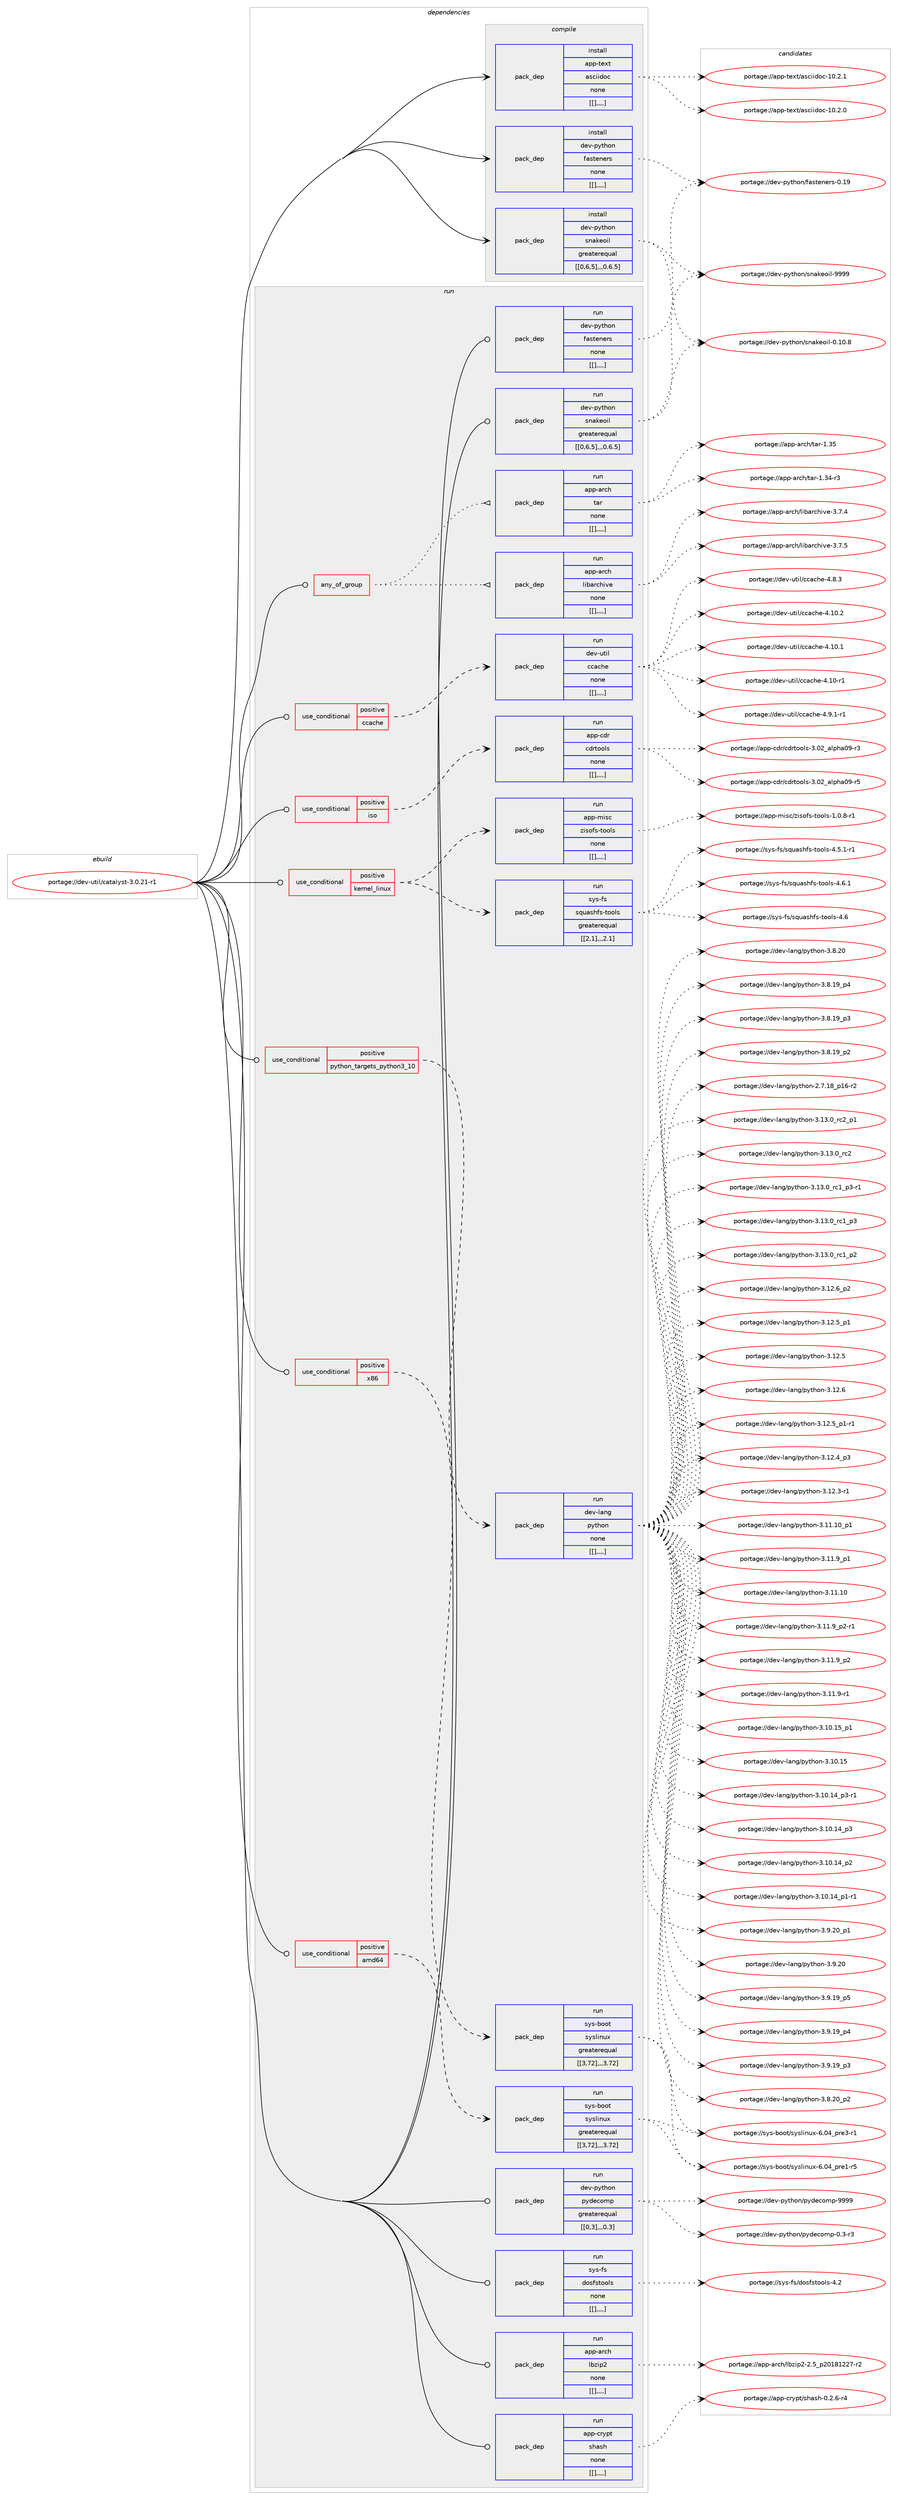 digraph prolog {

# *************
# Graph options
# *************

newrank=true;
concentrate=true;
compound=true;
graph [rankdir=LR,fontname=Helvetica,fontsize=10,ranksep=1.5];#, ranksep=2.5, nodesep=0.2];
edge  [arrowhead=vee];
node  [fontname=Helvetica,fontsize=10];

# **********
# The ebuild
# **********

subgraph cluster_leftcol {
color=gray;
label=<<i>ebuild</i>>;
id [label="portage://dev-util/catalyst-3.0.21-r1", color=red, width=4, href="../dev-util/catalyst-3.0.21-r1.svg"];
}

# ****************
# The dependencies
# ****************

subgraph cluster_midcol {
color=gray;
label=<<i>dependencies</i>>;
subgraph cluster_compile {
fillcolor="#eeeeee";
style=filled;
label=<<i>compile</i>>;
subgraph pack153242 {
dependency216662 [label=<<TABLE BORDER="0" CELLBORDER="1" CELLSPACING="0" CELLPADDING="4" WIDTH="220"><TR><TD ROWSPAN="6" CELLPADDING="30">pack_dep</TD></TR><TR><TD WIDTH="110">install</TD></TR><TR><TD>app-text</TD></TR><TR><TD>asciidoc</TD></TR><TR><TD>none</TD></TR><TR><TD>[[],,,,]</TD></TR></TABLE>>, shape=none, color=blue];
}
id:e -> dependency216662:w [weight=20,style="solid",arrowhead="vee"];
subgraph pack153243 {
dependency216663 [label=<<TABLE BORDER="0" CELLBORDER="1" CELLSPACING="0" CELLPADDING="4" WIDTH="220"><TR><TD ROWSPAN="6" CELLPADDING="30">pack_dep</TD></TR><TR><TD WIDTH="110">install</TD></TR><TR><TD>dev-python</TD></TR><TR><TD>fasteners</TD></TR><TR><TD>none</TD></TR><TR><TD>[[],,,,]</TD></TR></TABLE>>, shape=none, color=blue];
}
id:e -> dependency216663:w [weight=20,style="solid",arrowhead="vee"];
subgraph pack153244 {
dependency216664 [label=<<TABLE BORDER="0" CELLBORDER="1" CELLSPACING="0" CELLPADDING="4" WIDTH="220"><TR><TD ROWSPAN="6" CELLPADDING="30">pack_dep</TD></TR><TR><TD WIDTH="110">install</TD></TR><TR><TD>dev-python</TD></TR><TR><TD>snakeoil</TD></TR><TR><TD>greaterequal</TD></TR><TR><TD>[[0,6,5],,,0.6.5]</TD></TR></TABLE>>, shape=none, color=blue];
}
id:e -> dependency216664:w [weight=20,style="solid",arrowhead="vee"];
}
subgraph cluster_compileandrun {
fillcolor="#eeeeee";
style=filled;
label=<<i>compile and run</i>>;
}
subgraph cluster_run {
fillcolor="#eeeeee";
style=filled;
label=<<i>run</i>>;
subgraph any1248 {
dependency216665 [label=<<TABLE BORDER="0" CELLBORDER="1" CELLSPACING="0" CELLPADDING="4"><TR><TD CELLPADDING="10">any_of_group</TD></TR></TABLE>>, shape=none, color=red];subgraph pack153245 {
dependency216666 [label=<<TABLE BORDER="0" CELLBORDER="1" CELLSPACING="0" CELLPADDING="4" WIDTH="220"><TR><TD ROWSPAN="6" CELLPADDING="30">pack_dep</TD></TR><TR><TD WIDTH="110">run</TD></TR><TR><TD>app-arch</TD></TR><TR><TD>tar</TD></TR><TR><TD>none</TD></TR><TR><TD>[[],,,,]</TD></TR></TABLE>>, shape=none, color=blue];
}
dependency216665:e -> dependency216666:w [weight=20,style="dotted",arrowhead="oinv"];
subgraph pack153246 {
dependency216667 [label=<<TABLE BORDER="0" CELLBORDER="1" CELLSPACING="0" CELLPADDING="4" WIDTH="220"><TR><TD ROWSPAN="6" CELLPADDING="30">pack_dep</TD></TR><TR><TD WIDTH="110">run</TD></TR><TR><TD>app-arch</TD></TR><TR><TD>libarchive</TD></TR><TR><TD>none</TD></TR><TR><TD>[[],,,,]</TD></TR></TABLE>>, shape=none, color=blue];
}
dependency216665:e -> dependency216667:w [weight=20,style="dotted",arrowhead="oinv"];
}
id:e -> dependency216665:w [weight=20,style="solid",arrowhead="odot"];
subgraph cond62022 {
dependency216668 [label=<<TABLE BORDER="0" CELLBORDER="1" CELLSPACING="0" CELLPADDING="4"><TR><TD ROWSPAN="3" CELLPADDING="10">use_conditional</TD></TR><TR><TD>positive</TD></TR><TR><TD>amd64</TD></TR></TABLE>>, shape=none, color=red];
subgraph pack153247 {
dependency216669 [label=<<TABLE BORDER="0" CELLBORDER="1" CELLSPACING="0" CELLPADDING="4" WIDTH="220"><TR><TD ROWSPAN="6" CELLPADDING="30">pack_dep</TD></TR><TR><TD WIDTH="110">run</TD></TR><TR><TD>sys-boot</TD></TR><TR><TD>syslinux</TD></TR><TR><TD>greaterequal</TD></TR><TR><TD>[[3,72],,,3.72]</TD></TR></TABLE>>, shape=none, color=blue];
}
dependency216668:e -> dependency216669:w [weight=20,style="dashed",arrowhead="vee"];
}
id:e -> dependency216668:w [weight=20,style="solid",arrowhead="odot"];
subgraph cond62023 {
dependency216670 [label=<<TABLE BORDER="0" CELLBORDER="1" CELLSPACING="0" CELLPADDING="4"><TR><TD ROWSPAN="3" CELLPADDING="10">use_conditional</TD></TR><TR><TD>positive</TD></TR><TR><TD>ccache</TD></TR></TABLE>>, shape=none, color=red];
subgraph pack153248 {
dependency216671 [label=<<TABLE BORDER="0" CELLBORDER="1" CELLSPACING="0" CELLPADDING="4" WIDTH="220"><TR><TD ROWSPAN="6" CELLPADDING="30">pack_dep</TD></TR><TR><TD WIDTH="110">run</TD></TR><TR><TD>dev-util</TD></TR><TR><TD>ccache</TD></TR><TR><TD>none</TD></TR><TR><TD>[[],,,,]</TD></TR></TABLE>>, shape=none, color=blue];
}
dependency216670:e -> dependency216671:w [weight=20,style="dashed",arrowhead="vee"];
}
id:e -> dependency216670:w [weight=20,style="solid",arrowhead="odot"];
subgraph cond62024 {
dependency216672 [label=<<TABLE BORDER="0" CELLBORDER="1" CELLSPACING="0" CELLPADDING="4"><TR><TD ROWSPAN="3" CELLPADDING="10">use_conditional</TD></TR><TR><TD>positive</TD></TR><TR><TD>iso</TD></TR></TABLE>>, shape=none, color=red];
subgraph pack153249 {
dependency216673 [label=<<TABLE BORDER="0" CELLBORDER="1" CELLSPACING="0" CELLPADDING="4" WIDTH="220"><TR><TD ROWSPAN="6" CELLPADDING="30">pack_dep</TD></TR><TR><TD WIDTH="110">run</TD></TR><TR><TD>app-cdr</TD></TR><TR><TD>cdrtools</TD></TR><TR><TD>none</TD></TR><TR><TD>[[],,,,]</TD></TR></TABLE>>, shape=none, color=blue];
}
dependency216672:e -> dependency216673:w [weight=20,style="dashed",arrowhead="vee"];
}
id:e -> dependency216672:w [weight=20,style="solid",arrowhead="odot"];
subgraph cond62025 {
dependency216674 [label=<<TABLE BORDER="0" CELLBORDER="1" CELLSPACING="0" CELLPADDING="4"><TR><TD ROWSPAN="3" CELLPADDING="10">use_conditional</TD></TR><TR><TD>positive</TD></TR><TR><TD>kernel_linux</TD></TR></TABLE>>, shape=none, color=red];
subgraph pack153250 {
dependency216675 [label=<<TABLE BORDER="0" CELLBORDER="1" CELLSPACING="0" CELLPADDING="4" WIDTH="220"><TR><TD ROWSPAN="6" CELLPADDING="30">pack_dep</TD></TR><TR><TD WIDTH="110">run</TD></TR><TR><TD>app-misc</TD></TR><TR><TD>zisofs-tools</TD></TR><TR><TD>none</TD></TR><TR><TD>[[],,,,]</TD></TR></TABLE>>, shape=none, color=blue];
}
dependency216674:e -> dependency216675:w [weight=20,style="dashed",arrowhead="vee"];
subgraph pack153251 {
dependency216676 [label=<<TABLE BORDER="0" CELLBORDER="1" CELLSPACING="0" CELLPADDING="4" WIDTH="220"><TR><TD ROWSPAN="6" CELLPADDING="30">pack_dep</TD></TR><TR><TD WIDTH="110">run</TD></TR><TR><TD>sys-fs</TD></TR><TR><TD>squashfs-tools</TD></TR><TR><TD>greaterequal</TD></TR><TR><TD>[[2,1],,,2.1]</TD></TR></TABLE>>, shape=none, color=blue];
}
dependency216674:e -> dependency216676:w [weight=20,style="dashed",arrowhead="vee"];
}
id:e -> dependency216674:w [weight=20,style="solid",arrowhead="odot"];
subgraph cond62026 {
dependency216677 [label=<<TABLE BORDER="0" CELLBORDER="1" CELLSPACING="0" CELLPADDING="4"><TR><TD ROWSPAN="3" CELLPADDING="10">use_conditional</TD></TR><TR><TD>positive</TD></TR><TR><TD>python_targets_python3_10</TD></TR></TABLE>>, shape=none, color=red];
subgraph pack153252 {
dependency216678 [label=<<TABLE BORDER="0" CELLBORDER="1" CELLSPACING="0" CELLPADDING="4" WIDTH="220"><TR><TD ROWSPAN="6" CELLPADDING="30">pack_dep</TD></TR><TR><TD WIDTH="110">run</TD></TR><TR><TD>dev-lang</TD></TR><TR><TD>python</TD></TR><TR><TD>none</TD></TR><TR><TD>[[],,,,]</TD></TR></TABLE>>, shape=none, color=blue];
}
dependency216677:e -> dependency216678:w [weight=20,style="dashed",arrowhead="vee"];
}
id:e -> dependency216677:w [weight=20,style="solid",arrowhead="odot"];
subgraph cond62027 {
dependency216679 [label=<<TABLE BORDER="0" CELLBORDER="1" CELLSPACING="0" CELLPADDING="4"><TR><TD ROWSPAN="3" CELLPADDING="10">use_conditional</TD></TR><TR><TD>positive</TD></TR><TR><TD>x86</TD></TR></TABLE>>, shape=none, color=red];
subgraph pack153253 {
dependency216680 [label=<<TABLE BORDER="0" CELLBORDER="1" CELLSPACING="0" CELLPADDING="4" WIDTH="220"><TR><TD ROWSPAN="6" CELLPADDING="30">pack_dep</TD></TR><TR><TD WIDTH="110">run</TD></TR><TR><TD>sys-boot</TD></TR><TR><TD>syslinux</TD></TR><TR><TD>greaterequal</TD></TR><TR><TD>[[3,72],,,3.72]</TD></TR></TABLE>>, shape=none, color=blue];
}
dependency216679:e -> dependency216680:w [weight=20,style="dashed",arrowhead="vee"];
}
id:e -> dependency216679:w [weight=20,style="solid",arrowhead="odot"];
subgraph pack153254 {
dependency216681 [label=<<TABLE BORDER="0" CELLBORDER="1" CELLSPACING="0" CELLPADDING="4" WIDTH="220"><TR><TD ROWSPAN="6" CELLPADDING="30">pack_dep</TD></TR><TR><TD WIDTH="110">run</TD></TR><TR><TD>app-arch</TD></TR><TR><TD>lbzip2</TD></TR><TR><TD>none</TD></TR><TR><TD>[[],,,,]</TD></TR></TABLE>>, shape=none, color=blue];
}
id:e -> dependency216681:w [weight=20,style="solid",arrowhead="odot"];
subgraph pack153255 {
dependency216682 [label=<<TABLE BORDER="0" CELLBORDER="1" CELLSPACING="0" CELLPADDING="4" WIDTH="220"><TR><TD ROWSPAN="6" CELLPADDING="30">pack_dep</TD></TR><TR><TD WIDTH="110">run</TD></TR><TR><TD>app-crypt</TD></TR><TR><TD>shash</TD></TR><TR><TD>none</TD></TR><TR><TD>[[],,,,]</TD></TR></TABLE>>, shape=none, color=blue];
}
id:e -> dependency216682:w [weight=20,style="solid",arrowhead="odot"];
subgraph pack153256 {
dependency216683 [label=<<TABLE BORDER="0" CELLBORDER="1" CELLSPACING="0" CELLPADDING="4" WIDTH="220"><TR><TD ROWSPAN="6" CELLPADDING="30">pack_dep</TD></TR><TR><TD WIDTH="110">run</TD></TR><TR><TD>dev-python</TD></TR><TR><TD>fasteners</TD></TR><TR><TD>none</TD></TR><TR><TD>[[],,,,]</TD></TR></TABLE>>, shape=none, color=blue];
}
id:e -> dependency216683:w [weight=20,style="solid",arrowhead="odot"];
subgraph pack153257 {
dependency216684 [label=<<TABLE BORDER="0" CELLBORDER="1" CELLSPACING="0" CELLPADDING="4" WIDTH="220"><TR><TD ROWSPAN="6" CELLPADDING="30">pack_dep</TD></TR><TR><TD WIDTH="110">run</TD></TR><TR><TD>dev-python</TD></TR><TR><TD>pydecomp</TD></TR><TR><TD>greaterequal</TD></TR><TR><TD>[[0,3],,,0.3]</TD></TR></TABLE>>, shape=none, color=blue];
}
id:e -> dependency216684:w [weight=20,style="solid",arrowhead="odot"];
subgraph pack153258 {
dependency216685 [label=<<TABLE BORDER="0" CELLBORDER="1" CELLSPACING="0" CELLPADDING="4" WIDTH="220"><TR><TD ROWSPAN="6" CELLPADDING="30">pack_dep</TD></TR><TR><TD WIDTH="110">run</TD></TR><TR><TD>dev-python</TD></TR><TR><TD>snakeoil</TD></TR><TR><TD>greaterequal</TD></TR><TR><TD>[[0,6,5],,,0.6.5]</TD></TR></TABLE>>, shape=none, color=blue];
}
id:e -> dependency216685:w [weight=20,style="solid",arrowhead="odot"];
subgraph pack153259 {
dependency216686 [label=<<TABLE BORDER="0" CELLBORDER="1" CELLSPACING="0" CELLPADDING="4" WIDTH="220"><TR><TD ROWSPAN="6" CELLPADDING="30">pack_dep</TD></TR><TR><TD WIDTH="110">run</TD></TR><TR><TD>sys-fs</TD></TR><TR><TD>dosfstools</TD></TR><TR><TD>none</TD></TR><TR><TD>[[],,,,]</TD></TR></TABLE>>, shape=none, color=blue];
}
id:e -> dependency216686:w [weight=20,style="solid",arrowhead="odot"];
}
}

# **************
# The candidates
# **************

subgraph cluster_choices {
rank=same;
color=gray;
label=<<i>candidates</i>>;

subgraph choice153242 {
color=black;
nodesep=1;
choice97112112451161011201164797115991051051001119945494846504649 [label="portage://app-text/asciidoc-10.2.1", color=red, width=4,href="../app-text/asciidoc-10.2.1.svg"];
choice97112112451161011201164797115991051051001119945494846504648 [label="portage://app-text/asciidoc-10.2.0", color=red, width=4,href="../app-text/asciidoc-10.2.0.svg"];
dependency216662:e -> choice97112112451161011201164797115991051051001119945494846504649:w [style=dotted,weight="100"];
dependency216662:e -> choice97112112451161011201164797115991051051001119945494846504648:w [style=dotted,weight="100"];
}
subgraph choice153243 {
color=black;
nodesep=1;
choice1001011184511212111610411111047102971151161011101011141154548464957 [label="portage://dev-python/fasteners-0.19", color=red, width=4,href="../dev-python/fasteners-0.19.svg"];
dependency216663:e -> choice1001011184511212111610411111047102971151161011101011141154548464957:w [style=dotted,weight="100"];
}
subgraph choice153244 {
color=black;
nodesep=1;
choice1001011184511212111610411111047115110971071011111051084557575757 [label="portage://dev-python/snakeoil-9999", color=red, width=4,href="../dev-python/snakeoil-9999.svg"];
choice10010111845112121116104111110471151109710710111110510845484649484656 [label="portage://dev-python/snakeoil-0.10.8", color=red, width=4,href="../dev-python/snakeoil-0.10.8.svg"];
dependency216664:e -> choice1001011184511212111610411111047115110971071011111051084557575757:w [style=dotted,weight="100"];
dependency216664:e -> choice10010111845112121116104111110471151109710710111110510845484649484656:w [style=dotted,weight="100"];
}
subgraph choice153245 {
color=black;
nodesep=1;
choice9711211245971149910447116971144549465153 [label="portage://app-arch/tar-1.35", color=red, width=4,href="../app-arch/tar-1.35.svg"];
choice97112112459711499104471169711445494651524511451 [label="portage://app-arch/tar-1.34-r3", color=red, width=4,href="../app-arch/tar-1.34-r3.svg"];
dependency216666:e -> choice9711211245971149910447116971144549465153:w [style=dotted,weight="100"];
dependency216666:e -> choice97112112459711499104471169711445494651524511451:w [style=dotted,weight="100"];
}
subgraph choice153246 {
color=black;
nodesep=1;
choice9711211245971149910447108105989711499104105118101455146554653 [label="portage://app-arch/libarchive-3.7.5", color=red, width=4,href="../app-arch/libarchive-3.7.5.svg"];
choice9711211245971149910447108105989711499104105118101455146554652 [label="portage://app-arch/libarchive-3.7.4", color=red, width=4,href="../app-arch/libarchive-3.7.4.svg"];
dependency216667:e -> choice9711211245971149910447108105989711499104105118101455146554653:w [style=dotted,weight="100"];
dependency216667:e -> choice9711211245971149910447108105989711499104105118101455146554652:w [style=dotted,weight="100"];
}
subgraph choice153247 {
color=black;
nodesep=1;
choice115121115459811111111647115121115108105110117120455446485295112114101514511449 [label="portage://sys-boot/syslinux-6.04_pre3-r1", color=red, width=4,href="../sys-boot/syslinux-6.04_pre3-r1.svg"];
choice115121115459811111111647115121115108105110117120455446485295112114101494511453 [label="portage://sys-boot/syslinux-6.04_pre1-r5", color=red, width=4,href="../sys-boot/syslinux-6.04_pre1-r5.svg"];
dependency216669:e -> choice115121115459811111111647115121115108105110117120455446485295112114101514511449:w [style=dotted,weight="100"];
dependency216669:e -> choice115121115459811111111647115121115108105110117120455446485295112114101494511453:w [style=dotted,weight="100"];
}
subgraph choice153248 {
color=black;
nodesep=1;
choice10010111845117116105108479999979910410145524649484650 [label="portage://dev-util/ccache-4.10.2", color=red, width=4,href="../dev-util/ccache-4.10.2.svg"];
choice10010111845117116105108479999979910410145524649484649 [label="portage://dev-util/ccache-4.10.1", color=red, width=4,href="../dev-util/ccache-4.10.1.svg"];
choice10010111845117116105108479999979910410145524649484511449 [label="portage://dev-util/ccache-4.10-r1", color=red, width=4,href="../dev-util/ccache-4.10-r1.svg"];
choice1001011184511711610510847999997991041014552465746494511449 [label="portage://dev-util/ccache-4.9.1-r1", color=red, width=4,href="../dev-util/ccache-4.9.1-r1.svg"];
choice100101118451171161051084799999799104101455246564651 [label="portage://dev-util/ccache-4.8.3", color=red, width=4,href="../dev-util/ccache-4.8.3.svg"];
dependency216671:e -> choice10010111845117116105108479999979910410145524649484650:w [style=dotted,weight="100"];
dependency216671:e -> choice10010111845117116105108479999979910410145524649484649:w [style=dotted,weight="100"];
dependency216671:e -> choice10010111845117116105108479999979910410145524649484511449:w [style=dotted,weight="100"];
dependency216671:e -> choice1001011184511711610510847999997991041014552465746494511449:w [style=dotted,weight="100"];
dependency216671:e -> choice100101118451171161051084799999799104101455246564651:w [style=dotted,weight="100"];
}
subgraph choice153249 {
color=black;
nodesep=1;
choice9711211245991001144799100114116111111108115455146485095971081121049748574511453 [label="portage://app-cdr/cdrtools-3.02_alpha09-r5", color=red, width=4,href="../app-cdr/cdrtools-3.02_alpha09-r5.svg"];
choice9711211245991001144799100114116111111108115455146485095971081121049748574511451 [label="portage://app-cdr/cdrtools-3.02_alpha09-r3", color=red, width=4,href="../app-cdr/cdrtools-3.02_alpha09-r3.svg"];
dependency216673:e -> choice9711211245991001144799100114116111111108115455146485095971081121049748574511453:w [style=dotted,weight="100"];
dependency216673:e -> choice9711211245991001144799100114116111111108115455146485095971081121049748574511451:w [style=dotted,weight="100"];
}
subgraph choice153250 {
color=black;
nodesep=1;
choice97112112451091051159947122105115111102115451161111111081154549464846564511449 [label="portage://app-misc/zisofs-tools-1.0.8-r1", color=red, width=4,href="../app-misc/zisofs-tools-1.0.8-r1.svg"];
dependency216675:e -> choice97112112451091051159947122105115111102115451161111111081154549464846564511449:w [style=dotted,weight="100"];
}
subgraph choice153251 {
color=black;
nodesep=1;
choice11512111545102115471151131179711510410211545116111111108115455246544649 [label="portage://sys-fs/squashfs-tools-4.6.1", color=red, width=4,href="../sys-fs/squashfs-tools-4.6.1.svg"];
choice1151211154510211547115113117971151041021154511611111110811545524654 [label="portage://sys-fs/squashfs-tools-4.6", color=red, width=4,href="../sys-fs/squashfs-tools-4.6.svg"];
choice115121115451021154711511311797115104102115451161111111081154552465346494511449 [label="portage://sys-fs/squashfs-tools-4.5.1-r1", color=red, width=4,href="../sys-fs/squashfs-tools-4.5.1-r1.svg"];
dependency216676:e -> choice11512111545102115471151131179711510410211545116111111108115455246544649:w [style=dotted,weight="100"];
dependency216676:e -> choice1151211154510211547115113117971151041021154511611111110811545524654:w [style=dotted,weight="100"];
dependency216676:e -> choice115121115451021154711511311797115104102115451161111111081154552465346494511449:w [style=dotted,weight="100"];
}
subgraph choice153252 {
color=black;
nodesep=1;
choice100101118451089711010347112121116104111110455146495146489511499509511249 [label="portage://dev-lang/python-3.13.0_rc2_p1", color=red, width=4,href="../dev-lang/python-3.13.0_rc2_p1.svg"];
choice10010111845108971101034711212111610411111045514649514648951149950 [label="portage://dev-lang/python-3.13.0_rc2", color=red, width=4,href="../dev-lang/python-3.13.0_rc2.svg"];
choice1001011184510897110103471121211161041111104551464951464895114994995112514511449 [label="portage://dev-lang/python-3.13.0_rc1_p3-r1", color=red, width=4,href="../dev-lang/python-3.13.0_rc1_p3-r1.svg"];
choice100101118451089711010347112121116104111110455146495146489511499499511251 [label="portage://dev-lang/python-3.13.0_rc1_p3", color=red, width=4,href="../dev-lang/python-3.13.0_rc1_p3.svg"];
choice100101118451089711010347112121116104111110455146495146489511499499511250 [label="portage://dev-lang/python-3.13.0_rc1_p2", color=red, width=4,href="../dev-lang/python-3.13.0_rc1_p2.svg"];
choice100101118451089711010347112121116104111110455146495046549511250 [label="portage://dev-lang/python-3.12.6_p2", color=red, width=4,href="../dev-lang/python-3.12.6_p2.svg"];
choice10010111845108971101034711212111610411111045514649504654 [label="portage://dev-lang/python-3.12.6", color=red, width=4,href="../dev-lang/python-3.12.6.svg"];
choice1001011184510897110103471121211161041111104551464950465395112494511449 [label="portage://dev-lang/python-3.12.5_p1-r1", color=red, width=4,href="../dev-lang/python-3.12.5_p1-r1.svg"];
choice100101118451089711010347112121116104111110455146495046539511249 [label="portage://dev-lang/python-3.12.5_p1", color=red, width=4,href="../dev-lang/python-3.12.5_p1.svg"];
choice10010111845108971101034711212111610411111045514649504653 [label="portage://dev-lang/python-3.12.5", color=red, width=4,href="../dev-lang/python-3.12.5.svg"];
choice100101118451089711010347112121116104111110455146495046529511251 [label="portage://dev-lang/python-3.12.4_p3", color=red, width=4,href="../dev-lang/python-3.12.4_p3.svg"];
choice100101118451089711010347112121116104111110455146495046514511449 [label="portage://dev-lang/python-3.12.3-r1", color=red, width=4,href="../dev-lang/python-3.12.3-r1.svg"];
choice10010111845108971101034711212111610411111045514649494649489511249 [label="portage://dev-lang/python-3.11.10_p1", color=red, width=4,href="../dev-lang/python-3.11.10_p1.svg"];
choice1001011184510897110103471121211161041111104551464949464948 [label="portage://dev-lang/python-3.11.10", color=red, width=4,href="../dev-lang/python-3.11.10.svg"];
choice1001011184510897110103471121211161041111104551464949465795112504511449 [label="portage://dev-lang/python-3.11.9_p2-r1", color=red, width=4,href="../dev-lang/python-3.11.9_p2-r1.svg"];
choice100101118451089711010347112121116104111110455146494946579511250 [label="portage://dev-lang/python-3.11.9_p2", color=red, width=4,href="../dev-lang/python-3.11.9_p2.svg"];
choice100101118451089711010347112121116104111110455146494946579511249 [label="portage://dev-lang/python-3.11.9_p1", color=red, width=4,href="../dev-lang/python-3.11.9_p1.svg"];
choice100101118451089711010347112121116104111110455146494946574511449 [label="portage://dev-lang/python-3.11.9-r1", color=red, width=4,href="../dev-lang/python-3.11.9-r1.svg"];
choice10010111845108971101034711212111610411111045514649484649539511249 [label="portage://dev-lang/python-3.10.15_p1", color=red, width=4,href="../dev-lang/python-3.10.15_p1.svg"];
choice1001011184510897110103471121211161041111104551464948464953 [label="portage://dev-lang/python-3.10.15", color=red, width=4,href="../dev-lang/python-3.10.15.svg"];
choice100101118451089711010347112121116104111110455146494846495295112514511449 [label="portage://dev-lang/python-3.10.14_p3-r1", color=red, width=4,href="../dev-lang/python-3.10.14_p3-r1.svg"];
choice10010111845108971101034711212111610411111045514649484649529511251 [label="portage://dev-lang/python-3.10.14_p3", color=red, width=4,href="../dev-lang/python-3.10.14_p3.svg"];
choice10010111845108971101034711212111610411111045514649484649529511250 [label="portage://dev-lang/python-3.10.14_p2", color=red, width=4,href="../dev-lang/python-3.10.14_p2.svg"];
choice100101118451089711010347112121116104111110455146494846495295112494511449 [label="portage://dev-lang/python-3.10.14_p1-r1", color=red, width=4,href="../dev-lang/python-3.10.14_p1-r1.svg"];
choice100101118451089711010347112121116104111110455146574650489511249 [label="portage://dev-lang/python-3.9.20_p1", color=red, width=4,href="../dev-lang/python-3.9.20_p1.svg"];
choice10010111845108971101034711212111610411111045514657465048 [label="portage://dev-lang/python-3.9.20", color=red, width=4,href="../dev-lang/python-3.9.20.svg"];
choice100101118451089711010347112121116104111110455146574649579511253 [label="portage://dev-lang/python-3.9.19_p5", color=red, width=4,href="../dev-lang/python-3.9.19_p5.svg"];
choice100101118451089711010347112121116104111110455146574649579511252 [label="portage://dev-lang/python-3.9.19_p4", color=red, width=4,href="../dev-lang/python-3.9.19_p4.svg"];
choice100101118451089711010347112121116104111110455146574649579511251 [label="portage://dev-lang/python-3.9.19_p3", color=red, width=4,href="../dev-lang/python-3.9.19_p3.svg"];
choice100101118451089711010347112121116104111110455146564650489511250 [label="portage://dev-lang/python-3.8.20_p2", color=red, width=4,href="../dev-lang/python-3.8.20_p2.svg"];
choice10010111845108971101034711212111610411111045514656465048 [label="portage://dev-lang/python-3.8.20", color=red, width=4,href="../dev-lang/python-3.8.20.svg"];
choice100101118451089711010347112121116104111110455146564649579511252 [label="portage://dev-lang/python-3.8.19_p4", color=red, width=4,href="../dev-lang/python-3.8.19_p4.svg"];
choice100101118451089711010347112121116104111110455146564649579511251 [label="portage://dev-lang/python-3.8.19_p3", color=red, width=4,href="../dev-lang/python-3.8.19_p3.svg"];
choice100101118451089711010347112121116104111110455146564649579511250 [label="portage://dev-lang/python-3.8.19_p2", color=red, width=4,href="../dev-lang/python-3.8.19_p2.svg"];
choice100101118451089711010347112121116104111110455046554649569511249544511450 [label="portage://dev-lang/python-2.7.18_p16-r2", color=red, width=4,href="../dev-lang/python-2.7.18_p16-r2.svg"];
dependency216678:e -> choice100101118451089711010347112121116104111110455146495146489511499509511249:w [style=dotted,weight="100"];
dependency216678:e -> choice10010111845108971101034711212111610411111045514649514648951149950:w [style=dotted,weight="100"];
dependency216678:e -> choice1001011184510897110103471121211161041111104551464951464895114994995112514511449:w [style=dotted,weight="100"];
dependency216678:e -> choice100101118451089711010347112121116104111110455146495146489511499499511251:w [style=dotted,weight="100"];
dependency216678:e -> choice100101118451089711010347112121116104111110455146495146489511499499511250:w [style=dotted,weight="100"];
dependency216678:e -> choice100101118451089711010347112121116104111110455146495046549511250:w [style=dotted,weight="100"];
dependency216678:e -> choice10010111845108971101034711212111610411111045514649504654:w [style=dotted,weight="100"];
dependency216678:e -> choice1001011184510897110103471121211161041111104551464950465395112494511449:w [style=dotted,weight="100"];
dependency216678:e -> choice100101118451089711010347112121116104111110455146495046539511249:w [style=dotted,weight="100"];
dependency216678:e -> choice10010111845108971101034711212111610411111045514649504653:w [style=dotted,weight="100"];
dependency216678:e -> choice100101118451089711010347112121116104111110455146495046529511251:w [style=dotted,weight="100"];
dependency216678:e -> choice100101118451089711010347112121116104111110455146495046514511449:w [style=dotted,weight="100"];
dependency216678:e -> choice10010111845108971101034711212111610411111045514649494649489511249:w [style=dotted,weight="100"];
dependency216678:e -> choice1001011184510897110103471121211161041111104551464949464948:w [style=dotted,weight="100"];
dependency216678:e -> choice1001011184510897110103471121211161041111104551464949465795112504511449:w [style=dotted,weight="100"];
dependency216678:e -> choice100101118451089711010347112121116104111110455146494946579511250:w [style=dotted,weight="100"];
dependency216678:e -> choice100101118451089711010347112121116104111110455146494946579511249:w [style=dotted,weight="100"];
dependency216678:e -> choice100101118451089711010347112121116104111110455146494946574511449:w [style=dotted,weight="100"];
dependency216678:e -> choice10010111845108971101034711212111610411111045514649484649539511249:w [style=dotted,weight="100"];
dependency216678:e -> choice1001011184510897110103471121211161041111104551464948464953:w [style=dotted,weight="100"];
dependency216678:e -> choice100101118451089711010347112121116104111110455146494846495295112514511449:w [style=dotted,weight="100"];
dependency216678:e -> choice10010111845108971101034711212111610411111045514649484649529511251:w [style=dotted,weight="100"];
dependency216678:e -> choice10010111845108971101034711212111610411111045514649484649529511250:w [style=dotted,weight="100"];
dependency216678:e -> choice100101118451089711010347112121116104111110455146494846495295112494511449:w [style=dotted,weight="100"];
dependency216678:e -> choice100101118451089711010347112121116104111110455146574650489511249:w [style=dotted,weight="100"];
dependency216678:e -> choice10010111845108971101034711212111610411111045514657465048:w [style=dotted,weight="100"];
dependency216678:e -> choice100101118451089711010347112121116104111110455146574649579511253:w [style=dotted,weight="100"];
dependency216678:e -> choice100101118451089711010347112121116104111110455146574649579511252:w [style=dotted,weight="100"];
dependency216678:e -> choice100101118451089711010347112121116104111110455146574649579511251:w [style=dotted,weight="100"];
dependency216678:e -> choice100101118451089711010347112121116104111110455146564650489511250:w [style=dotted,weight="100"];
dependency216678:e -> choice10010111845108971101034711212111610411111045514656465048:w [style=dotted,weight="100"];
dependency216678:e -> choice100101118451089711010347112121116104111110455146564649579511252:w [style=dotted,weight="100"];
dependency216678:e -> choice100101118451089711010347112121116104111110455146564649579511251:w [style=dotted,weight="100"];
dependency216678:e -> choice100101118451089711010347112121116104111110455146564649579511250:w [style=dotted,weight="100"];
dependency216678:e -> choice100101118451089711010347112121116104111110455046554649569511249544511450:w [style=dotted,weight="100"];
}
subgraph choice153253 {
color=black;
nodesep=1;
choice115121115459811111111647115121115108105110117120455446485295112114101514511449 [label="portage://sys-boot/syslinux-6.04_pre3-r1", color=red, width=4,href="../sys-boot/syslinux-6.04_pre3-r1.svg"];
choice115121115459811111111647115121115108105110117120455446485295112114101494511453 [label="portage://sys-boot/syslinux-6.04_pre1-r5", color=red, width=4,href="../sys-boot/syslinux-6.04_pre1-r5.svg"];
dependency216680:e -> choice115121115459811111111647115121115108105110117120455446485295112114101514511449:w [style=dotted,weight="100"];
dependency216680:e -> choice115121115459811111111647115121115108105110117120455446485295112114101494511453:w [style=dotted,weight="100"];
}
subgraph choice153254 {
color=black;
nodesep=1;
choice97112112459711499104471089812210511250455046539511250484956495050554511450 [label="portage://app-arch/lbzip2-2.5_p20181227-r2", color=red, width=4,href="../app-arch/lbzip2-2.5_p20181227-r2.svg"];
dependency216681:e -> choice97112112459711499104471089812210511250455046539511250484956495050554511450:w [style=dotted,weight="100"];
}
subgraph choice153255 {
color=black;
nodesep=1;
choice97112112459911412111211647115104971151044548465046544511452 [label="portage://app-crypt/shash-0.2.6-r4", color=red, width=4,href="../app-crypt/shash-0.2.6-r4.svg"];
dependency216682:e -> choice97112112459911412111211647115104971151044548465046544511452:w [style=dotted,weight="100"];
}
subgraph choice153256 {
color=black;
nodesep=1;
choice1001011184511212111610411111047102971151161011101011141154548464957 [label="portage://dev-python/fasteners-0.19", color=red, width=4,href="../dev-python/fasteners-0.19.svg"];
dependency216683:e -> choice1001011184511212111610411111047102971151161011101011141154548464957:w [style=dotted,weight="100"];
}
subgraph choice153257 {
color=black;
nodesep=1;
choice1001011184511212111610411111047112121100101991111091124557575757 [label="portage://dev-python/pydecomp-9999", color=red, width=4,href="../dev-python/pydecomp-9999.svg"];
choice100101118451121211161041111104711212110010199111109112454846514511451 [label="portage://dev-python/pydecomp-0.3-r3", color=red, width=4,href="../dev-python/pydecomp-0.3-r3.svg"];
dependency216684:e -> choice1001011184511212111610411111047112121100101991111091124557575757:w [style=dotted,weight="100"];
dependency216684:e -> choice100101118451121211161041111104711212110010199111109112454846514511451:w [style=dotted,weight="100"];
}
subgraph choice153258 {
color=black;
nodesep=1;
choice1001011184511212111610411111047115110971071011111051084557575757 [label="portage://dev-python/snakeoil-9999", color=red, width=4,href="../dev-python/snakeoil-9999.svg"];
choice10010111845112121116104111110471151109710710111110510845484649484656 [label="portage://dev-python/snakeoil-0.10.8", color=red, width=4,href="../dev-python/snakeoil-0.10.8.svg"];
dependency216685:e -> choice1001011184511212111610411111047115110971071011111051084557575757:w [style=dotted,weight="100"];
dependency216685:e -> choice10010111845112121116104111110471151109710710111110510845484649484656:w [style=dotted,weight="100"];
}
subgraph choice153259 {
color=black;
nodesep=1;
choice115121115451021154710011111510211511611111110811545524650 [label="portage://sys-fs/dosfstools-4.2", color=red, width=4,href="../sys-fs/dosfstools-4.2.svg"];
dependency216686:e -> choice115121115451021154710011111510211511611111110811545524650:w [style=dotted,weight="100"];
}
}

}
